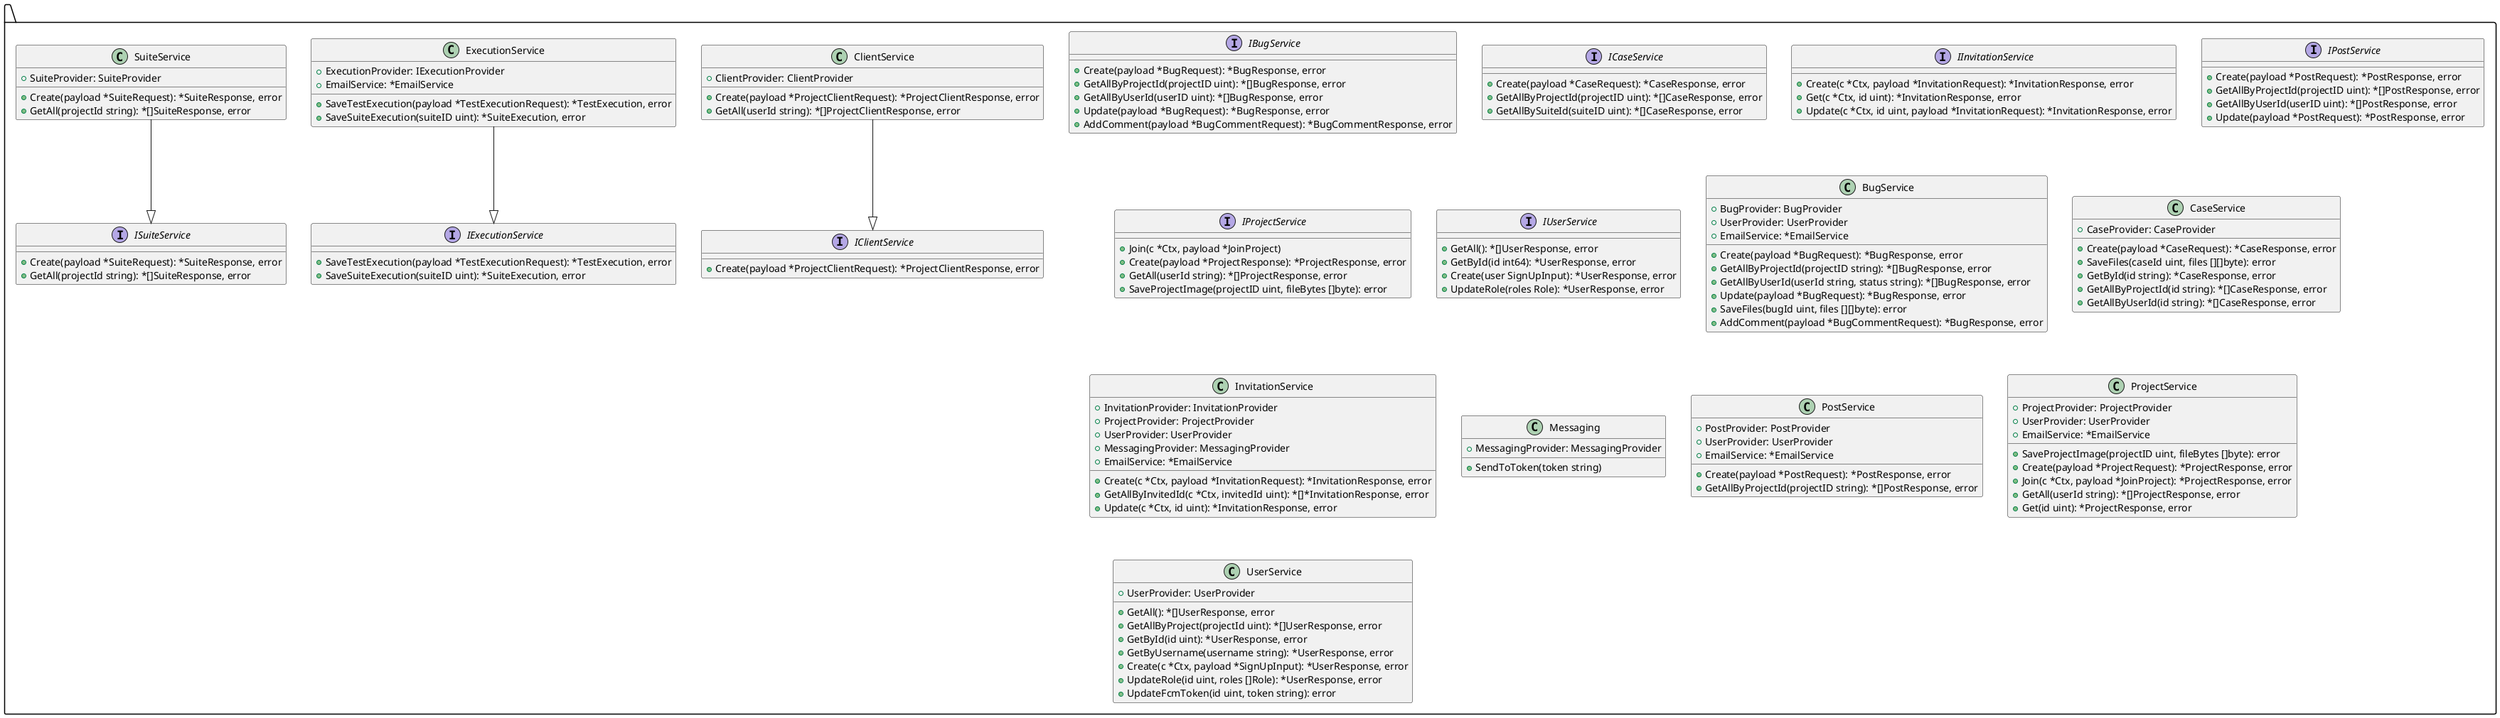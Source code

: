 @startuml
package .{

interface IBugService{
+Create(payload *BugRequest): *BugResponse, error
+GetAllByProjectId(projectID uint): *[]BugResponse, error
+GetAllByUserId(userID uint): *[]BugResponse, error
+Update(payload *BugRequest): *BugResponse, error
+AddComment(payload *BugCommentRequest): *BugCommentResponse, error
}
interface ICaseService{
+Create(payload *CaseRequest): *CaseResponse, error
+GetAllByProjectId(projectID uint): *[]CaseResponse, error
+GetAllBySuiteId(suiteID uint): *[]CaseResponse, error
}
interface IClientService{
+Create(payload *ProjectClientRequest): *ProjectClientResponse, error
}
interface IExecutionService{
+SaveTestExecution(payload *TestExecutionRequest): *TestExecution, error
+SaveSuiteExecution(suiteID uint): *SuiteExecution, error
}
interface IInvitationService{
+Create(c *Ctx, payload *InvitationRequest): *InvitationResponse, error
+Get(c *Ctx, id uint): *InvitationResponse, error
+Update(c *Ctx, id uint, payload *InvitationRequest): *InvitationResponse, error
}
interface IPostService{
+Create(payload *PostRequest): *PostResponse, error
+GetAllByProjectId(projectID uint): *[]PostResponse, error
+GetAllByUserId(userID uint): *[]PostResponse, error
+Update(payload *PostRequest): *PostResponse, error
}
interface IProjectService{
+Join(c *Ctx, payload *JoinProject)
+Create(payload *ProjectResponse): *ProjectResponse, error
+GetAll(userId string): *[]ProjectResponse, error
+SaveProjectImage(projectID uint, fileBytes []byte): error
}
interface ISuiteService{
+Create(payload *SuiteRequest): *SuiteResponse, error
+GetAll(projectId string): *[]SuiteResponse, error
}
interface IUserService{
+GetAll(): *[]UserResponse, error
+GetById(id int64): *UserResponse, error
+Create(user SignUpInput): *UserResponse, error
+UpdateRole(roles Role): *UserResponse, error
}
class BugService {
+BugProvider: BugProvider
+UserProvider: UserProvider
+EmailService: *EmailService
+Create(payload *BugRequest): *BugResponse, error
+GetAllByProjectId(projectID string): *[]BugResponse, error
+GetAllByUserId(userId string, status string): *[]BugResponse, error
+Update(payload *BugRequest): *BugResponse, error
+SaveFiles(bugId uint, files [][]byte): error
+AddComment(payload *BugCommentRequest): *BugResponse, error
}
class CaseService {
+CaseProvider: CaseProvider
+Create(payload *CaseRequest): *CaseResponse, error
+SaveFiles(caseId uint, files [][]byte): error
+GetById(id string): *CaseResponse, error
+GetAllByProjectId(id string): *[]CaseResponse, error
+GetAllByUserId(id string): *[]CaseResponse, error
}
class ClientService {
+ClientProvider: ClientProvider
+Create(payload *ProjectClientRequest): *ProjectClientResponse, error
+GetAll(userId string): *[]ProjectClientResponse, error
}
class ExecutionService {
+ExecutionProvider: IExecutionProvider
+EmailService: *EmailService
+SaveTestExecution(payload *TestExecutionRequest): *TestExecution, error
+SaveSuiteExecution(suiteID uint): *SuiteExecution, error
}
class InvitationService {
+InvitationProvider: InvitationProvider
+ProjectProvider: ProjectProvider
+UserProvider: UserProvider
+MessagingProvider: MessagingProvider
+EmailService: *EmailService
+Create(c *Ctx, payload *InvitationRequest): *InvitationResponse, error
+GetAllByInvitedId(c *Ctx, invitedId uint): *[]*InvitationResponse, error
+Update(c *Ctx, id uint): *InvitationResponse, error
}
class Messaging {
+MessagingProvider: MessagingProvider
+SendToToken(token string)
}
class PostService {
+PostProvider: PostProvider
+UserProvider: UserProvider
+EmailService: *EmailService
+Create(payload *PostRequest): *PostResponse, error
+GetAllByProjectId(projectID string): *[]PostResponse, error
}
class ProjectService {
+ProjectProvider: ProjectProvider
+UserProvider: UserProvider
+EmailService: *EmailService
+SaveProjectImage(projectID uint, fileBytes []byte): error
+Create(payload *ProjectRequest): *ProjectResponse, error
+Join(c *Ctx, payload *JoinProject): *ProjectResponse, error
+GetAll(userId string): *[]ProjectResponse, error
+Get(id uint): *ProjectResponse, error
}
class SuiteService {
+SuiteProvider: SuiteProvider
+Create(payload *SuiteRequest): *SuiteResponse, error
+GetAll(projectId string): *[]SuiteResponse, error
}
class UserService {
+UserProvider: UserProvider
+GetAll(): *[]UserResponse, error
+GetAllByProject(projectId uint): *[]UserResponse, error
+GetById(id uint): *UserResponse, error
+GetByUsername(username string): *UserResponse, error
+Create(c *Ctx, payload *SignUpInput): *UserResponse, error
+UpdateRole(id uint, roles []Role): *UserResponse, error
+UpdateFcmToken(id uint, token string): error
}
}

"ClientService" --|> "IClientService"
"ExecutionService" --|> "IExecutionService"
"SuiteService" --|> "ISuiteService"
@enduml